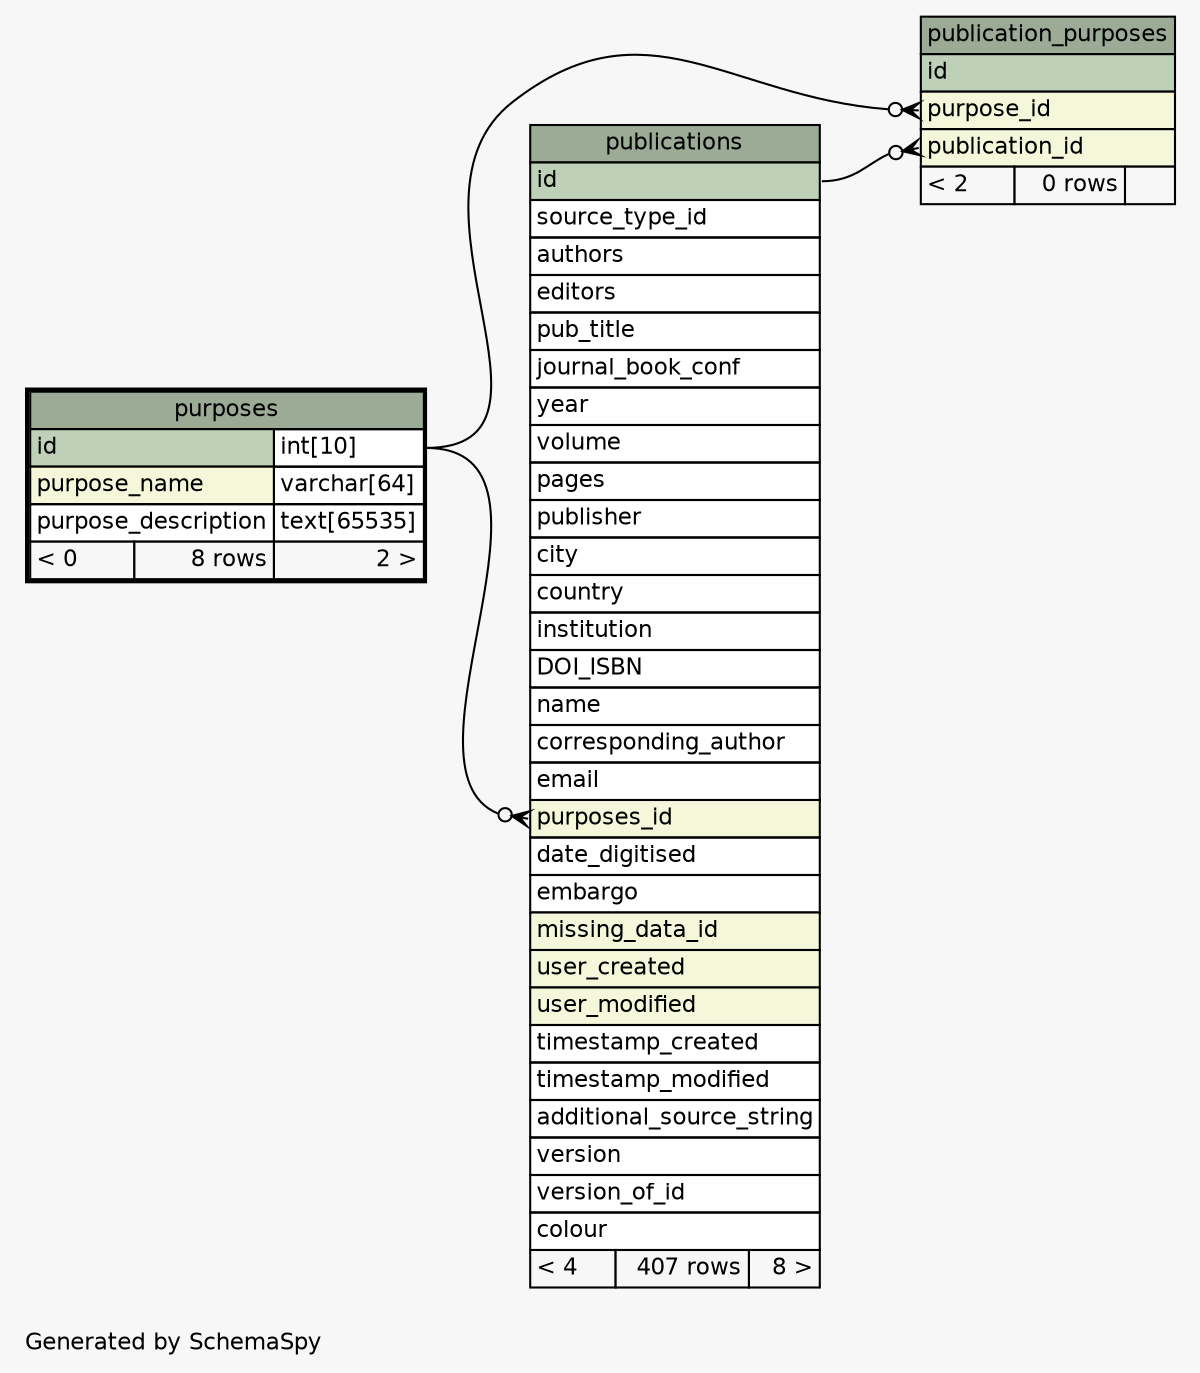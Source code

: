// dot 2.38.0 on Mac OS X 10.11.5
// SchemaSpy rev 590
digraph "oneDegreeRelationshipsDiagram" {
  graph [
    rankdir="RL"
    bgcolor="#f7f7f7"
    label="\nGenerated by SchemaSpy"
    labeljust="l"
    nodesep="0.18"
    ranksep="0.46"
    fontname="Helvetica"
    fontsize="11"
  ];
  node [
    fontname="Helvetica"
    fontsize="11"
    shape="plaintext"
  ];
  edge [
    arrowsize="0.8"
  ];
  "publication_purposes":"publication_id":w -> "publications":"id":e [arrowhead=none dir=back arrowtail=crowodot];
  "publication_purposes":"purpose_id":w -> "purposes":"id.type":e [arrowhead=none dir=back arrowtail=crowodot];
  "publications":"purposes_id":w -> "purposes":"id.type":e [arrowhead=none dir=back arrowtail=crowodot];
  "publication_purposes" [
    label=<
    <TABLE BORDER="0" CELLBORDER="1" CELLSPACING="0" BGCOLOR="#ffffff">
      <TR><TD COLSPAN="3" BGCOLOR="#9bab96" ALIGN="CENTER">publication_purposes</TD></TR>
      <TR><TD PORT="id" COLSPAN="3" BGCOLOR="#bed1b8" ALIGN="LEFT">id</TD></TR>
      <TR><TD PORT="purpose_id" COLSPAN="3" BGCOLOR="#f4f7da" ALIGN="LEFT">purpose_id</TD></TR>
      <TR><TD PORT="publication_id" COLSPAN="3" BGCOLOR="#f4f7da" ALIGN="LEFT">publication_id</TD></TR>
      <TR><TD ALIGN="LEFT" BGCOLOR="#f7f7f7">&lt; 2</TD><TD ALIGN="RIGHT" BGCOLOR="#f7f7f7">0 rows</TD><TD ALIGN="RIGHT" BGCOLOR="#f7f7f7">  </TD></TR>
    </TABLE>>
    URL="publication_purposes.html"
    tooltip="publication_purposes"
  ];
  "publications" [
    label=<
    <TABLE BORDER="0" CELLBORDER="1" CELLSPACING="0" BGCOLOR="#ffffff">
      <TR><TD COLSPAN="3" BGCOLOR="#9bab96" ALIGN="CENTER">publications</TD></TR>
      <TR><TD PORT="id" COLSPAN="3" BGCOLOR="#bed1b8" ALIGN="LEFT">id</TD></TR>
      <TR><TD PORT="source_type_id" COLSPAN="3" ALIGN="LEFT">source_type_id</TD></TR>
      <TR><TD PORT="authors" COLSPAN="3" ALIGN="LEFT">authors</TD></TR>
      <TR><TD PORT="editors" COLSPAN="3" ALIGN="LEFT">editors</TD></TR>
      <TR><TD PORT="pub_title" COLSPAN="3" ALIGN="LEFT">pub_title</TD></TR>
      <TR><TD PORT="journal_book_conf" COLSPAN="3" ALIGN="LEFT">journal_book_conf</TD></TR>
      <TR><TD PORT="year" COLSPAN="3" ALIGN="LEFT">year</TD></TR>
      <TR><TD PORT="volume" COLSPAN="3" ALIGN="LEFT">volume</TD></TR>
      <TR><TD PORT="pages" COLSPAN="3" ALIGN="LEFT">pages</TD></TR>
      <TR><TD PORT="publisher" COLSPAN="3" ALIGN="LEFT">publisher</TD></TR>
      <TR><TD PORT="city" COLSPAN="3" ALIGN="LEFT">city</TD></TR>
      <TR><TD PORT="country" COLSPAN="3" ALIGN="LEFT">country</TD></TR>
      <TR><TD PORT="institution" COLSPAN="3" ALIGN="LEFT">institution</TD></TR>
      <TR><TD PORT="DOI_ISBN" COLSPAN="3" ALIGN="LEFT">DOI_ISBN</TD></TR>
      <TR><TD PORT="name" COLSPAN="3" ALIGN="LEFT">name</TD></TR>
      <TR><TD PORT="corresponding_author" COLSPAN="3" ALIGN="LEFT">corresponding_author</TD></TR>
      <TR><TD PORT="email" COLSPAN="3" ALIGN="LEFT">email</TD></TR>
      <TR><TD PORT="purposes_id" COLSPAN="3" BGCOLOR="#f4f7da" ALIGN="LEFT">purposes_id</TD></TR>
      <TR><TD PORT="date_digitised" COLSPAN="3" ALIGN="LEFT">date_digitised</TD></TR>
      <TR><TD PORT="embargo" COLSPAN="3" ALIGN="LEFT">embargo</TD></TR>
      <TR><TD PORT="missing_data_id" COLSPAN="3" BGCOLOR="#f4f7da" ALIGN="LEFT">missing_data_id</TD></TR>
      <TR><TD PORT="user_created" COLSPAN="3" BGCOLOR="#f4f7da" ALIGN="LEFT">user_created</TD></TR>
      <TR><TD PORT="user_modified" COLSPAN="3" BGCOLOR="#f4f7da" ALIGN="LEFT">user_modified</TD></TR>
      <TR><TD PORT="timestamp_created" COLSPAN="3" ALIGN="LEFT">timestamp_created</TD></TR>
      <TR><TD PORT="timestamp_modified" COLSPAN="3" ALIGN="LEFT">timestamp_modified</TD></TR>
      <TR><TD PORT="additional_source_string" COLSPAN="3" ALIGN="LEFT">additional_source_string</TD></TR>
      <TR><TD PORT="version" COLSPAN="3" ALIGN="LEFT">version</TD></TR>
      <TR><TD PORT="version_of_id" COLSPAN="3" ALIGN="LEFT">version_of_id</TD></TR>
      <TR><TD PORT="colour" COLSPAN="3" ALIGN="LEFT">colour</TD></TR>
      <TR><TD ALIGN="LEFT" BGCOLOR="#f7f7f7">&lt; 4</TD><TD ALIGN="RIGHT" BGCOLOR="#f7f7f7">407 rows</TD><TD ALIGN="RIGHT" BGCOLOR="#f7f7f7">8 &gt;</TD></TR>
    </TABLE>>
    URL="publications.html"
    tooltip="publications"
  ];
  "purposes" [
    label=<
    <TABLE BORDER="2" CELLBORDER="1" CELLSPACING="0" BGCOLOR="#ffffff">
      <TR><TD COLSPAN="3" BGCOLOR="#9bab96" ALIGN="CENTER">purposes</TD></TR>
      <TR><TD PORT="id" COLSPAN="2" BGCOLOR="#bed1b8" ALIGN="LEFT">id</TD><TD PORT="id.type" ALIGN="LEFT">int[10]</TD></TR>
      <TR><TD PORT="purpose_name" COLSPAN="2" BGCOLOR="#f4f7da" ALIGN="LEFT">purpose_name</TD><TD PORT="purpose_name.type" ALIGN="LEFT">varchar[64]</TD></TR>
      <TR><TD PORT="purpose_description" COLSPAN="2" ALIGN="LEFT">purpose_description</TD><TD PORT="purpose_description.type" ALIGN="LEFT">text[65535]</TD></TR>
      <TR><TD ALIGN="LEFT" BGCOLOR="#f7f7f7">&lt; 0</TD><TD ALIGN="RIGHT" BGCOLOR="#f7f7f7">8 rows</TD><TD ALIGN="RIGHT" BGCOLOR="#f7f7f7">2 &gt;</TD></TR>
    </TABLE>>
    URL="purposes.html"
    tooltip="purposes"
  ];
}
